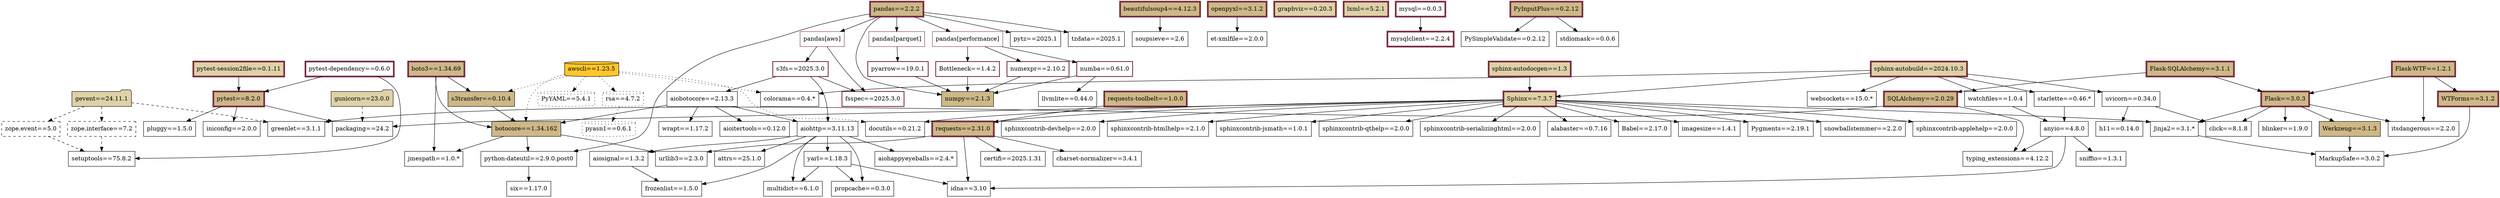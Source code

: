 digraph package_dependencies {
    graph [rankdir=TB]

    /* Node Types
        When multiple adjustments are present, order is label, style, fillcolor, color, penwidth, shape

        Packages used in code
            `style="filled"
            fillcolor="#CEB888"`
        Packages used outside code, including in Flask app creation
            `style="filled"
            fillcolor="#DFD1A7"`
        Packages used in AWS Glue
            `style="filled"
            fillcolor="#FFC72C"`
        
        Package installed because of Flask app: `shape="folder"`
        Package installed because of AWS Glue: `shape="cylinder"`
        Package installed due to code: `shape="box"`

        Dependencies of packages installed because of Flask app: `style="dashed"`
        Dependencies of packages installed because of AWS Glue: `style="dotted"`

        Package included in 'requirements.txt`: `color="#782F40"`
        Package directly included in 'requirements.txt`: `penwidth=4`
        Packages in 'requirements.txt' as automated dependencies: `style="bold"`
    */
    /* Edge Types
        Dependency relationships go from installed package to dependency (required by) package and are listed under the former.

        Dependencies of Dockerfile packages: `style="dashed"`
        Dependencies of AWS Glue packages: `style="dotted"`
    */

    aiobotocore [
        label="\N==2.13.3"
        shape="box"
    ]
    aiobotocore -> aiohttp
    aiobotocore -> aioitertools
    aiobotocore -> botocore
    aiobotocore -> wrapt

    aiohappyeyeballs [
        label="\N==2.4.*"
        shape="box"
    ]

    aiohttp [
        label="\N==3.11.13"
        shape="box"
    ]
    aiohttp -> aiohappyeyeballs
    aiohttp -> aiosignal
    aiohttp -> attrs
    aiohttp -> frozenlist
    aiohttp -> multidict
    aiohttp -> propcache
    aiohttp -> yarl

    aioitertools [
        label="\N==0.12.0"
        shape="box"
    ]

    aiosignal [
        label="\N==1.3.2"
        shape="box"
    ]
    aiosignal -> frozenlist

    alabaster [
        label="\N==0.7.16"
        shape="box"
    ]

    anyio [
        label="\N==4.8.0"
        shape="box"
    ]
    anyio -> "typing_extensions"
    anyio -> idna
    anyio -> sniffio

    attrs [
        label="\N==25.1.0"
        shape="box"
    ]

    awscli [
        label="\N==1.23.5"
        style="filled"
        fillcolor="#FFC72C"
        shape="cylinder"
    ]
    awscli -> botocore [style="dotted"]
    awscli -> colorama [style="dotted"]
    awscli -> docutils [style="dotted"]
    awscli -> PyYAML [style="dotted"]
    awscli -> rsa [style="dotted"]
    awscli -> s3transfer [style="dotted"]

    Babel [
        label="\N==2.17.0"
        shape="box"
    ]

    beautifulsoup4 [
        label="\N==4.12.3"
        style="filled"
        fillcolor="#CEB888"
        color="#782F40"
        penwidth=4
        shape="box"
    ]
    beautifulsoup4 -> soupsieve

    blinker [
        label="\N==1.9.0"
        shape="box"
    ]

    boto3 [
        label="\N==1.34.69"
        style="filled"
        fillcolor="#CEB888"
        color="#782F40"
        penwidth=4
        shape="box"
    ]
    boto3 -> botocore
    boto3 -> jmespath
    boto3 -> s3transfer

    botocore [
        label="\N==1.34.162"
        style="filled"
        fillcolor="#CEB888"
        shape="box"
    ]
    botocore -> jmespath
    botocore -> "python-dateutil"
    botocore -> urllib3

    Bottleneck [
        label="\N==1.4.2"
        style="bold"
        color="#782F40"
        shape="box"
    ]
    Bottleneck -> numpy

    certifi [
        label="\N==2025.1.31"
        shape="box"
    ]

    "charset-normalizer" [
        label="\N==3.4.1"
        shape="box"
    ]

    click [
        label="\N==8.1.8"
        shape="box"
    ]

    colorama [
        label="\N==0.4.*"
        shape="box"
    ]

    docutils [
        label="\N==0.21.2"
        shape="box"
    ]

    "et-xmlfile" [
        label="\N==2.0.0"
        shape="box"
    ]

    Flask [
        label="\N==3.0.3"
        style="filled"
        fillcolor="#CEB888"
        color="#782F40"
        penwidth=4
        shape="box"
    ]
    Flask -> blinker
    Flask -> click
    Flask -> itsdangerous
    Flask -> Jinja2
    Flask -> Werkzeug

    "Flask-SQLAlchemy" [
        label="\N==3.1.1"
        style="filled"
        fillcolor="#CEB888"
        color="#782F40"
        penwidth=4
        shape="box"
    ]
    "Flask-SQLAlchemy" -> Flask
    "Flask-SQLAlchemy" -> SQLAlchemy

    "Flask-WTF" [
        label="\N==1.2.1"
        style="filled"
        fillcolor="#CEB888"
        color="#782F40"
        penwidth=4
        shape="box"
    ]
    "Flask-WTF" -> Flask
    "Flask-WTF" -> itsdangerous
    "Flask-WTF" -> WTForms

    frozenlist [
        label="\N==1.5.0"
        shape="box"
    ]

    fsspec [
        label="\N==2025.3.0"
        style="bold"
        color="#782F40"
        shape="box"
    ]

    gevent [
        label="\N==24.11.1"
        style="filled"
        fillcolor="#DFD1A7"
        shape="folder"
    ]
    gevent -> greenlet [style="dashed"]
    gevent -> "zope.event" [style="dashed"]
    gevent -> "zope.interface" [style="dashed"]

    graphviz [
        label="\N==0.20.3"
        style="filled"
        fillcolor="#DFD1A7"
        color="#782F40"
        penwidth=4
        shape="box"
    ]

    greenlet [
        label="\N==3.1.1"
        shape="box"
    ]

    gunicorn [
        label="\N==23.0.0"
        style="filled"
        fillcolor="#DFD1A7"
        shape="folder"
    ]
    gunicorn -> packaging [style="dashed"]

    h11 [
        label="\N==0.14.0"
        shape="box"
    ]

    idna [
        label="\N==3.10"
        shape="box"
    ]

    imagesize [
        label="\N==1.4.1"
        shape="box"
    ]

    iniconfig [
        label="\N==2.0.0"
        shape="box"
    ]

    itsdangerous [
        label="\N==2.2.0"
        shape="box"
    ]

    Jinja2 [
        label="\N==3.1.*"
        shape="box"
    ]
    Jinja2 -> MarkupSafe

    jmespath [
        label="\N==1.0.*"
        shape="box"
    ]

    llvmlite [
        label="\N==0.44.0"
        shape="box"
    ]

    lxml [
        label="\N==5.2.1"
        style="filled"
        fillcolor="#DFD1A7"
        color="#782F40"
        penwidth=4
        shape="box"
    ]

    MarkupSafe [
        label="\N==3.0.2"
        shape="box"
    ]

    multidict [
        label="\N==6.1.0"
        shape="box"
    ]

    mysql [
        label="\N==0.0.3"
        color="#782F40"
        penwidth=4
        shape="box"
    ]
    mysql -> mysqlclient

    mysqlclient [
        label="\N==2.2.4"
        color="#782F40"
        penwidth=4
        shape="box"
    ]

    numba [
        label="\N==0.61.0"
        style="bold"
        color="#782F40"
        shape="box"
    ]
    numba -> llvmlite
    numba -> numpy

    numexpr [
        label="\N==2.10.2"
        style="bold"
        color="#782F40"
        shape="box"
    ]
    numexpr -> numpy

    numpy [
        label="\N==2.1.3"
        style="filled"
        fillcolor="#CEB888"
        shape="box"
    ]

    openpyxl [
        label="\N==3.1.2"
        style="filled"
        fillcolor="#CEB888"
        color="#782F40"
        penwidth=4
        shape="box"
    ]
    openpyxl -> "et-xmlfile"

    packaging [
        label="\N==24.2"
        shape="box"
    ]

    pandas [
        label="\N==2.2.2"
        style="filled"
        fillcolor="#CEB888"
        color="#782F40"
        penwidth=4
        shape="box"
    ]
    pandas -> numpy
    pandas -> "pandas[aws]"
    pandas -> "pandas[parquet]"
    pandas -> "pandas[performance]"
    pandas -> "python-dateutil"
    pandas -> pytz
    pandas -> tzdata

    "pandas[aws]" [
        color="#782F40"
        shape="box"
    ]
    "pandas[aws]" -> fsspec
    "pandas[aws]" -> s3fs

    "pandas[parquet]" [
        color="#782F40"
        shape="box"
    ]
    "pandas[parquet]" -> pyarrow

    "pandas[performance]" [
        color="#782F40"
        shape="box"
    ]
    "pandas[performance]" -> Bottleneck
    "pandas[performance]" -> numba
    "pandas[performance]" -> numexpr

    pluggy [
        label="\N==1.5.0"
        shape="box"
    ]

    propcache [
        label="\N==0.3.0"
        shape="box"
    ]

    pyarrow [
        label="\N==19.0.1"
        style="bold"
        color="#782f40"
        shape="box"
    ]
    pyarrow -> numpy

    pyasn1 [
        label="\N==0.6.1"
        style="dotted"
        shape="cylinder"
    ]

    Pygments [
        label="\N==2.19.1"
        shape="box"
    ]

    PyInputPlus [
        label="\N==0.2.12"
        style="filled"
        fillcolor="#CEB888"
        color="#782F40"
        penwidth=4
        shape="box"
    ]
    PyInputPlus -> PySimpleValidate
    PyInputPlus -> stdiomask

    PySimpleValidate [
        label="\N==0.2.12"
        shape="box"
    ]

    pytest [
        label="\N==8.2.0"
        style="filled"
        fillcolor="#CEB888"
        color="#782F40"
        penwidth=4
        shape="box"
    ]
    pytest -> iniconfig
    pytest -> packaging
    pytest -> pluggy

    "pytest-dependency" [
        label="\N==0.6.0"
        color="#782F40"
        penwidth=4
        shape="box"
    ]
    "pytest-dependency" -> pytest
    "pytest-dependency" -> setuptools

    "pytest-session2file" [
        label="\N==0.1.11"
        style="filled"
        fillcolor="#DFD1A7"
        color="#782F40"
        penwidth=4
        shape="box"
    ]
    "pytest-session2file" -> pytest

    "python-dateutil" [
        label="\N==2.9.0.post0"
        shape="box"
    ]
    "python-dateutil" -> six

    pytz [
        label="\N==2025.1"
        shape="box"
    ]

    PyYAML [
        label="\N==5.4.1"
        style="dotted"
        shape="cylinder"
    ]

    requests [
        label="\N==2.31.0"
        style="filled"
        fillcolor="#CEB888"
        color="#782F40"
        penwidth=4
        shape="box"
    ]
    requests -> "charset-normalizer"
    requests -> certifi
    requests -> idna
    requests -> urllib3

    "requests-toolbelt" [
        label="\N==1.0.0"
        style="filled"
        fillcolor="#CEB888"
        color="#782F40"
        penwidth=4
        shape="box"
    ]
    "requests-toolbelt" -> requests

    rsa [
        label="\N==4.7.2"
        style="dotted"
        shape="cylinder"
    ]
    rsa -> pyasn1 [style="dotted"]

    s3fs [
        label="\N==2025.3.0"
        style="bold"
        color="#782F40"
        shape="box"
    ]
    s3fs -> aiobotocore
    s3fs -> aiohttp
    s3fs -> fsspec

    s3transfer [
        label="\N==0.10.4"
        style="filled"
        fillcolor="#CEB888"
        shape="box"
    ]
    s3transfer -> botocore

    setuptools [
        label="\N==75.8.2"
        shape="box"
    ]

    six [
        label="\N==1.17.0"
        shape="box"
    ]

    sniffio [
        label="\N==1.3.1"
        shape="box"
    ]

    snowballstemmer [
        label="\N==2.2.0"
        shape="box"
    ]

    soupsieve [
        label="\N==2.6"
        shape="box"
    ]

    Sphinx [
        label="\N==7.3.7"
        style="filled"
        fillcolor="#DFD1A7"
        color="#782F40"
        penwidth=4
        shape="box"
    ]
    Sphinx -> alabaster
    Sphinx -> Babel
    Sphinx -> docutils
    Sphinx -> imagesize
    Sphinx -> Jinja2
    Sphinx -> packaging
    Sphinx -> Pygments
    Sphinx -> requests
    Sphinx -> snowballstemmer
    Sphinx -> "sphinxcontrib-applehelp"
    Sphinx -> "sphinxcontrib-devhelp"
    Sphinx -> "sphinxcontrib-htmlhelp"
    Sphinx -> "sphinxcontrib-jsmath"
    Sphinx -> "sphinxcontrib-qthelp"
    Sphinx -> "sphinxcontrib-serializinghtml"

    "sphinx-autobuild" [
        label="\N==2024.10.3"
        style="filled"
        fillcolor="#DFD1A7"
        color="#782F40"
        penwidth=4
        shape="box"
    ]
    "sphinx-autobuild" -> colorama
    "sphinx-autobuild" -> Sphinx
    "sphinx-autobuild" -> starlette
    "sphinx-autobuild" -> uvicorn
    "sphinx-autobuild" -> watchfiles
    "sphinx-autobuild" -> websockets

    "sphinx-autodocgen" [
        label="\N==1.3"
        style="filled"
        fillcolor="#DFD1A7"
        color="#782F40"
        penwidth=4
        shape="box"
    ]
    "sphinx-autodocgen" -> Sphinx

    "sphinxcontrib-applehelp" [
        label="\N==2.0.0"
        shape="box"
    ]

    "sphinxcontrib-devhelp" [
        label="\N==2.0.0"
        shape="box"
    ]

    "sphinxcontrib-htmlhelp" [
        label="\N==2.1.0"
        shape="box"
    ]

    "sphinxcontrib-jsmath" [
        label="\N==1.0.1"
        shape="box"
    ]

    "sphinxcontrib-qthelp" [
        label="\N==2.0.0"
        shape="box"
    ]

    "sphinxcontrib-serializinghtml" [
        label="\N==2.0.0"
        shape="box"
    ]

    SQLAlchemy [
        label="\N==2.0.29"
        style="filled"
        fillcolor="#CEB888"
        color="#782F40"
        penwidth=4
        shape="box"
    ]
    SQLAlchemy -> greenlet
    SQLAlchemy -> "typing_extensions"

    starlette [
        label="\N==0.46.*"
        shape="box"
    ]
    starlette -> anyio

    stdiomask [
        label="\N==0.0.6"
        shape="box"
    ]

    "typing_extensions" [
        label="\N==4.12.2"
        shape="box"
    ]

    tzdata [
        label="\N==2025.1"
        shape="box"
    ]

    urllib3 [
        label="\N==2.3.0"
        shape="box"
    ]

    uvicorn [
        label="\N==0.34.0"
        shape="box"
    ]
    uvicorn -> click
    uvicorn -> h11

    watchfiles [
        label="\N==1.0.4"
        shape="box"
    ]
    watchfiles -> anyio

    websockets [
        label="\N==15.0.*"
        shape="box"
    ]

    Werkzeug [
        label="\N==3.1.3"
        style="filled"
        fillcolor="#CEB888"
        shape="box"
    ]
    Werkzeug -> MarkupSafe

    wrapt [
        label="\N==1.17.2"
        shape="box"
    ]

    WTForms [
        label="\N==3.1.2"
        style="filled"
        fillcolor="#CEB888"
        color="#782F40"
        penwidth=4
        shape="box"
    ]
    WTForms -> MarkupSafe

    yarl [
        label="\N==1.18.3"
        shape="box"
    ]
    yarl -> idna
    yarl -> multidict
    yarl -> propcache

    "zope.event" [
        label="\N==5.0"
        style="dashed"
        shape="box"
    ]
    "zope.event" -> setuptools [style="dashed"]

    "zope.interface" [
        label="\N==7.2"
        style="dashed"
        shape="box"
    ]
    "zope.interface" -> setuptools [style="dashed"]
}